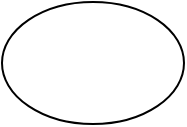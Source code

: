 <mxfile version="22.1.0" type="github">
  <diagram name="Page-1" id="6133507b-19e7-1e82-6fc7-422aa6c4b21f">
    <mxGraphModel dx="1659" dy="946" grid="0" gridSize="10" guides="1" tooltips="1" connect="1" arrows="1" fold="1" page="1" pageScale="1" pageWidth="1100" pageHeight="850" background="none" math="0" shadow="0">
      <root>
        <mxCell id="0" />
        <mxCell id="1" parent="0" />
        <mxCell id="im4OXi0jit8Vrxe3bHxa-66" value="" style="ellipse;whiteSpace=wrap;html=1;" vertex="1" parent="1">
          <mxGeometry x="174" y="157" width="91" height="61" as="geometry" />
        </mxCell>
      </root>
    </mxGraphModel>
  </diagram>
</mxfile>
